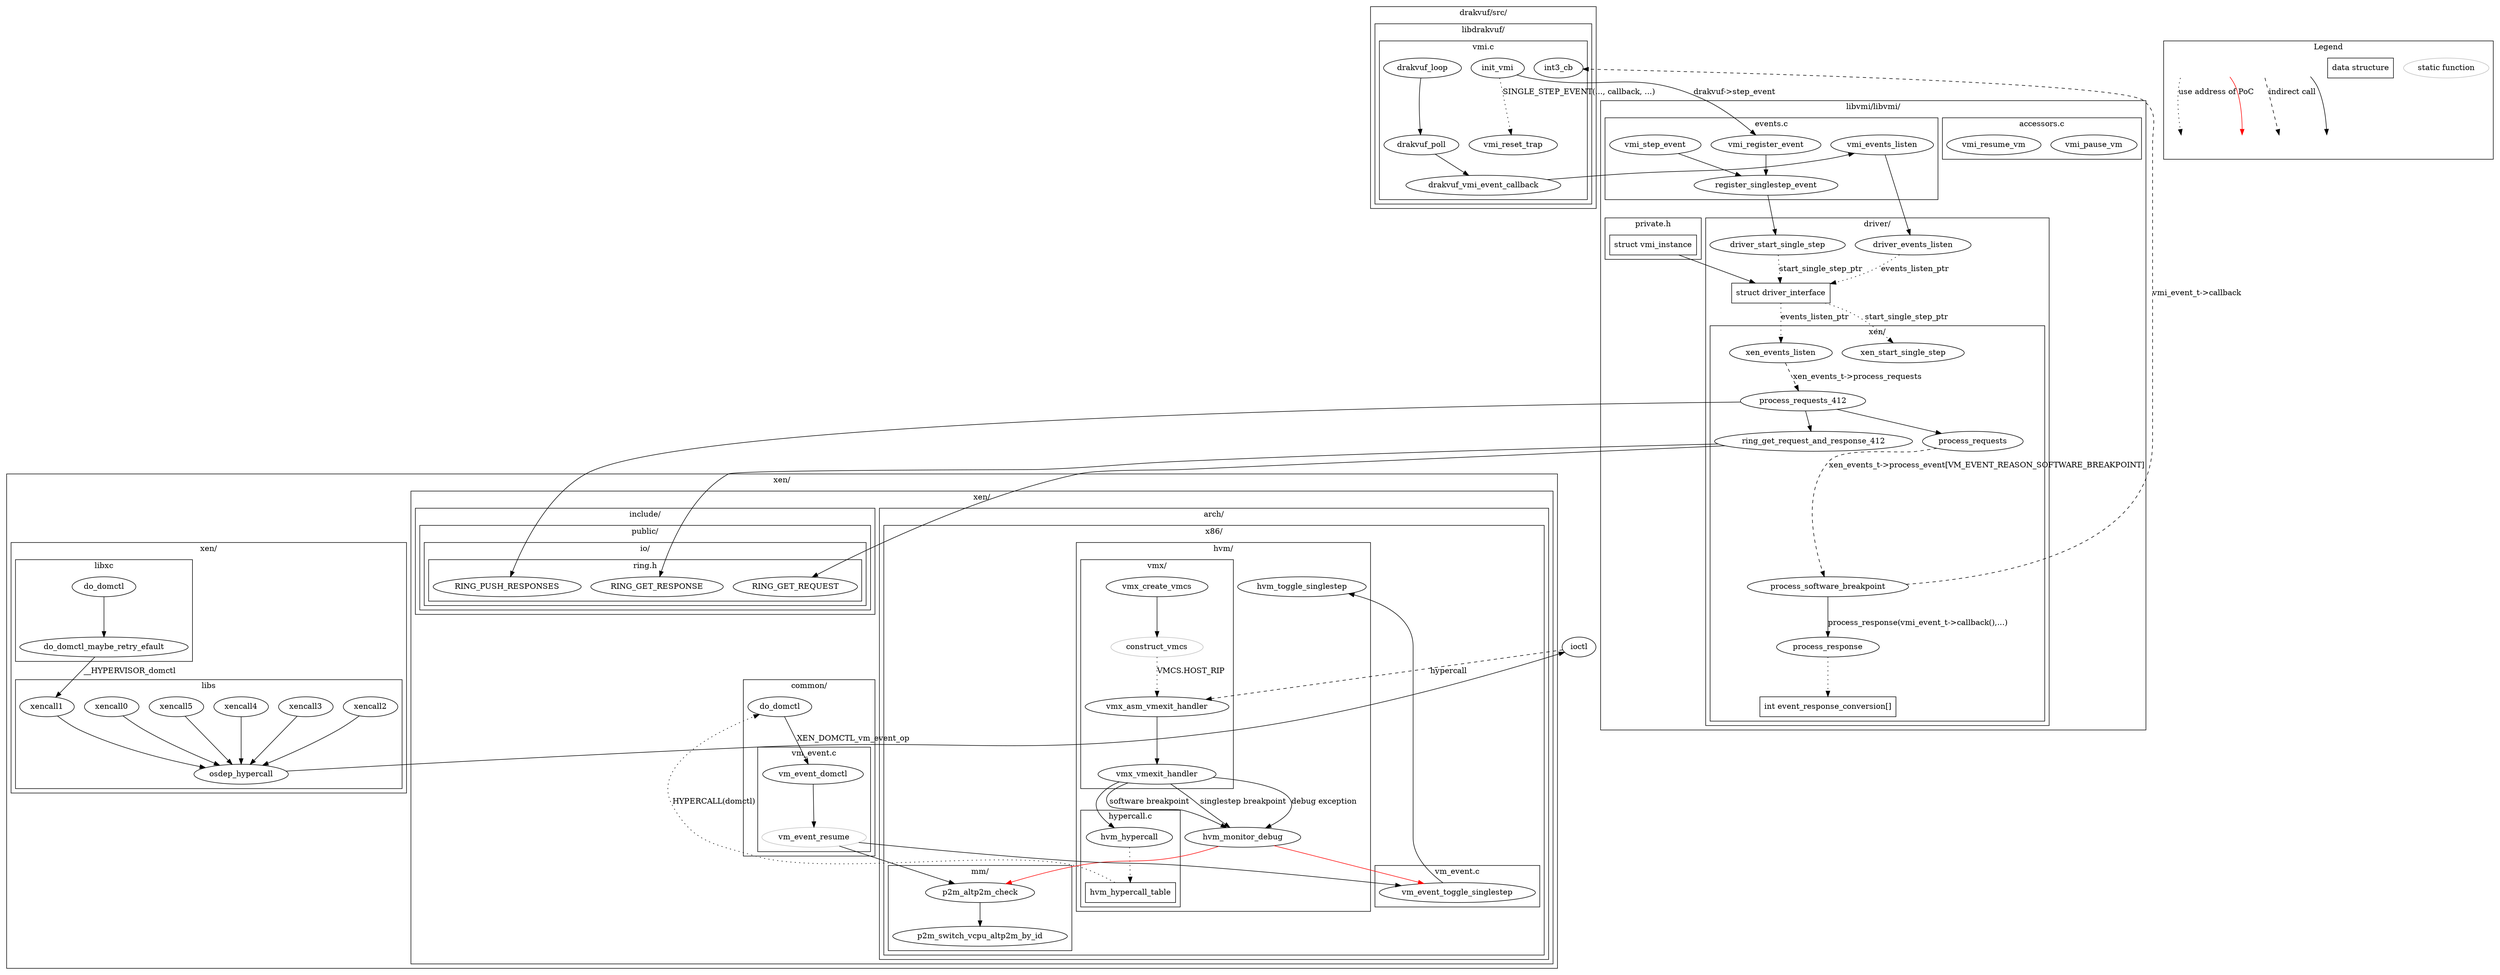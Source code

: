 /*
 * Author:        Sergey Kovalev
 * Last modified: 12.12.2019
 * Agenda:        Call-graph representation of Xen
 * Relates to:    f19af2f1138e89bdf05e8cfcab26a190e3771c4b
 * Keywords:      Xen, call-graph, graphviz
 */

digraph {
    subgraph cluster_xen {
        label="xen/"

        subgraph cluster_xen {
            label="xen/"

            subgraph cluster_arch {
                label="arch/"

                subgraph cluster_x86 {
                    label="x86/"

                    subgraph cluster_hvm {
                        label="hvm/"

                        subgraph cluster_hypercall_c {
                            label="hypercall.c"

                            hvm_hypercall_table[shape="rect"]
                            hvm_hypercall -> hvm_hypercall_table[style="dotted"]
                        } // hypercall_c

                        subgraph hvm_c {
                            hvm_toggle_singlestep[tooltip="
Toggle the value of 'struct vcpu.arch.hvm.single_step'.
                            "]
                        }

                        subgraph monitor_c {
                            hvm_monitor_debug
                        } // monitor_c

                        subgraph cluster_vmx {
                            label="vmx/"

                            subgraph entry_s {
                                vmx_asm_vmexit_handler
                            } // entry_s

                            subgraph vmcs_c {
                                vmx_create_vmcs
                                construct_vmcs[color="gray"]
                            } // vmcs_c

                            subgraph vmx_c {
                                vmx_vmexit_handler
                            } // vmx_c

                            vmx_create_vmcs -> construct_vmcs
                            construct_vmcs -> vmx_asm_vmexit_handler[style="dotted", label="VMCS.HOST_RIP"]
                            vmx_asm_vmexit_handler -> vmx_vmexit_handler
                        } // vmx

                        vmx_vmexit_handler -> hvm_monitor_debug[label="debug exception"]
                        vmx_vmexit_handler -> hvm_monitor_debug[label="software breakpoint"]
                        vmx_vmexit_handler -> hvm_monitor_debug[label="singlestep breakpoint"]
                        vmx_vmexit_handler -> hvm_hypercall
                    } // hvm

                    subgraph cluster_mm {
                        label="mm/"

                        subgraph p2m_c {
                            p2m_altp2m_check // More about altp2m at [1]
                            p2m_switch_vcpu_altp2m_by_id

                            p2m_altp2m_check -> p2m_switch_vcpu_altp2m_by_id
                        } // p2m_c
                    } // mm

                    subgraph cluster_vm_event_c {
                        label="vm_event.c"

                        vm_event_toggle_singlestep -> hvm_toggle_singlestep
                    }

                    hvm_monitor_debug -> vm_event_toggle_singlestep[color="red"]
                    hvm_monitor_debug -> p2m_altp2m_check[color="red"]
                } // x86
            } // arch

            subgraph cluster_common {
                label="common/"

                subgraph domctl_c {
                    do_domctl -> vm_event_domctl[label="XEN_DOMCTL_vm_event_op"]
                } // domctl_c

                subgraph cluster_vm_event_c {
                    label="vm_event.c"

                    vm_event_domctl
                    vm_event_resume[color="gray"]

                    vm_event_domctl -> vm_event_resume
                    vm_event_resume -> vm_event_toggle_singlestep
                    vm_event_resume -> p2m_altp2m_check
                } // vm_event_c
            } // common

            subgraph cluster_include {
                label="include/"

                subgraph cluster_public {
                    label="public/"

                    subgraph cluster_io {
                        label="io/"

                        subgraph cluster_ring_h {
                            label="ring.h"

                            ring_get_request[label="RING_GET_REQUEST"]
                            ring_get_response[label="RING_GET_RESPONSE"]
                            ring_push_responses[label="RING_PUSH_RESPONSES"]
                        } // ring_h
                    } // io
                } // public
            } // include

            hvm_hypercall_table -> do_domctl[style="dotted", label="HYPERCALL(domctl)"]
        } // xen

        subgraph cluster_tools {
            subgraph cluster_libs {
                label="libs"

                subgraph call {
                    subgraph core_c {
                        xencall0 -> osdep_hypercall
                        xencall1 -> osdep_hypercall
                        xencall2 -> osdep_hypercall
                        xencall3 -> osdep_hypercall
                        xencall4 -> osdep_hypercall
                        xencall5 -> osdep_hypercall
                    }

                    subgraph linux_c {
                        osdep_hypercall
                    }
                }
            } // libs

            subgraph cluster_libxc {
                label="libxc"

                subgraph xc_private_h {
                    do_domctl_[label="do_domctl"]
                    do_domctl_ -> do_domctl_maybe_retry_efault
                    do_domctl_maybe_retry_efault -> xencall1[label="__HYPERVISOR_domctl"]
                } // xc_private_h
            } // libxc
        } // tools
    } // xen

    osdep_hypercall -> ioctl
    ioctl -> vmx_asm_vmexit_handler[label="hypercall", style="dashed"]

    subgraph cluster_libvmi {
        label="libvmi/libvmi/"

        subgraph cluster_driver {
            label="driver/"

            subgraph cluster_xen {
                label="xen/"

                subgraph xen_events_private_h {
                    event_response_conversion[label="int event_response_conversion[]", shape="rect"]
                } // xen_events_private_h
                subgraph xen_events_c {
                    xen_start_single_step
                    process_response[tooltip="
Fill vm event response structure (struct vm_event_compat_t).
Set flags and altp2m index.
Flags are converted from VMI_EVENT_* to VM_EVENT_*.
Altp2m index is filled from slat_id.
                    "]
                    ring_get_request_and_response_412[tooltip="
Get address of ring buffer elements for request and response.
                    "]
                    ring_get_request_and_response_412->ring_get_request
                    ring_get_request_and_response_412->ring_get_response
                    xen_events_listen->process_requests_412[label="xen_events_t->process_requests", style="dashed"]
                    process_requests_412->ring_get_request_and_response_412
                    process_requests_412->process_requests
                    process_requests_412->ring_push_responses
                    process_requests->process_software_breakpoint[label="xen_events_t->process_event[VM_EVENT_REASON_SOFTWARE_BREAKPOINT]", style="dashed"]
                    process_software_breakpoint->process_response[label="process_response(vmi_event_t->callback(),...)"]
                    process_response->event_response_conversion[style="dotted"]
                } // xen_events_c
            }

            subgraph driver_interface_h {
                struct_driver_interface[label="struct driver_interface", shape="rect"]
            } // driver_interface_h

            subgraph driver_wrapper_h {
                driver_start_single_step
                driver_events_listen
            } // driver_wrapper_h

            struct_driver_interface->xen_start_single_step[label="start_single_step_ptr", style="dotted"]
            driver_start_single_step->struct_driver_interface[label="start_single_step_ptr", style="dotted"]
            driver_events_listen->struct_driver_interface[label="events_listen_ptr", style="dotted"]
            struct_driver_interface->xen_events_listen[label="events_listen_ptr", style="dotted"]
        } // driver

        subgraph cluster_accessors_c {
            label="accessors.c"

            vmi_pause_vm
            vmi_resume_vm
        } // accessors_c

        subgraph cluster_events_c {
            label="events.c"

            register_singlestep_event
            vmi_register_event->register_singlestep_event
            vmi_step_event->register_singlestep_event
            vmi_events_listen->driver_events_listen
        } // events_c

        subgraph cluster_private_h {
            label="private.h"

            struct_vmi_instance[label="struct vmi_instance", shape="rect"]
        } // private_h

        struct_vmi_instance->struct_driver_interface
        register_singlestep_event->driver_start_single_step
    } // libvmi

    subgraph cluster_drakvuf {
        label="drakvuf/src/"

        subgraph cluster_libdrakvuf {
            label="libdrakvuf/"

            subgraph cluster_vmi_c {
                label="vmi.c"

                init_vmi->vmi_register_event[label="drakvuf->step_event"]
                init_vmi->vmi_reset_trap[label="SINGLE_STEP_EVENT(..., callback, ...)", style="dotted"]
                drakvuf_loop->drakvuf_poll
                drakvuf_poll->drakvuf_vmi_event_callback
                drakvuf_vmi_event_callback->vmi_events_listen
                process_software_breakpoint->int3_cb[label="vmi_event_t->callback", style="dashed"]
            } // vmi_c
        } // libdrakvuf
    } // drakvuf

    subgraph cluster_legend {
        label="Legend"
 
        static_function[label="static function", color="gray"]
        data_structure[label="data structure", shape="rect"]

        a[style="invis"]
        b[style="invis"]
        c[style="invis"]
        d[style="invis"]
        e[style="invis"]
        f[style="invis"]
        g[style="invis"]
        h[style="invis"]

        a -> b
        c -> d[label="indirect call", style="dashed"]
        e -> f[color="red", label="PoC"]
        g -> h[label="use address of", style="dotted"]
    } // legend
}

/*
 * Resources:
 * 1. STEALTHY MONITORING WITH XEN ALTP2M - https://xenproject.org/2016/04/13/stealthy-monitoring-with-xen-altp2m/
 */
